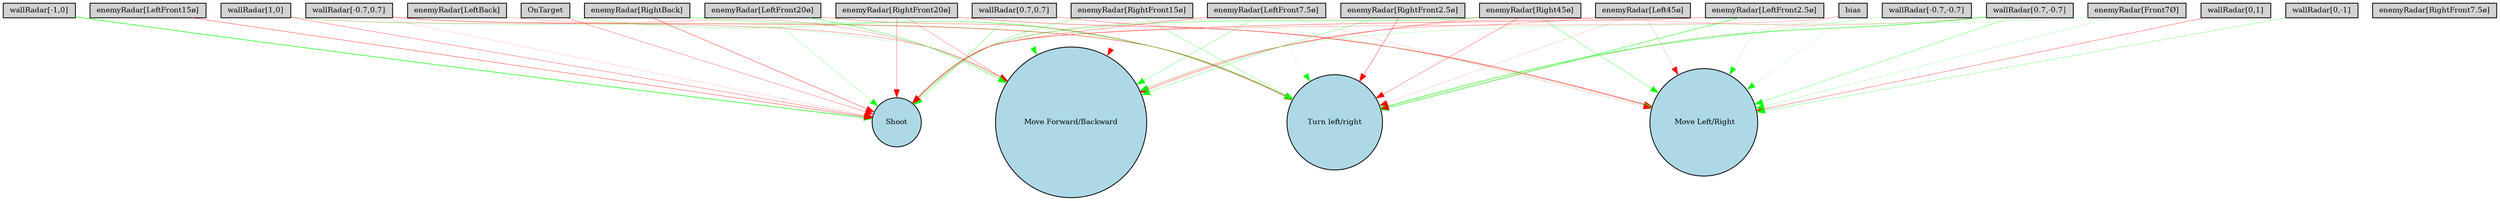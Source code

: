 digraph {
	node [fontsize=9 height=0.2 shape=circle width=0.2]
	"wallRadar[1,0]" [fillcolor=lightgray shape=box style=filled]
	"wallRadar[0,1]" [fillcolor=lightgray shape=box style=filled]
	"wallRadar[-1,0]" [fillcolor=lightgray shape=box style=filled]
	"wallRadar[0,-1]" [fillcolor=lightgray shape=box style=filled]
	"wallRadar[0.7,0.7]" [fillcolor=lightgray shape=box style=filled]
	"wallRadar[-0.7,0.7]" [fillcolor=lightgray shape=box style=filled]
	"wallRadar[-0.7,-0.7]" [fillcolor=lightgray shape=box style=filled]
	"wallRadar[0.7,-0.7]" [fillcolor=lightgray shape=box style=filled]
	"enemyRadar[RightBack]" [fillcolor=lightgray shape=box style=filled]
	"enemyRadar[LeftBack]" [fillcolor=lightgray shape=box style=filled]
	"enemyRadar[Right45ø]" [fillcolor=lightgray shape=box style=filled]
	"enemyRadar[Left45ø]" [fillcolor=lightgray shape=box style=filled]
	"enemyRadar[RightFront20ø]" [fillcolor=lightgray shape=box style=filled]
	"enemyRadar[LeftFront20ø]" [fillcolor=lightgray shape=box style=filled]
	"enemyRadar[RightFront15ø]" [fillcolor=lightgray shape=box style=filled]
	"enemyRadar[LeftFront15ø]" [fillcolor=lightgray shape=box style=filled]
	"enemyRadar[RightFront7.5ø]" [fillcolor=lightgray shape=box style=filled]
	"enemyRadar[LeftFront7.5ø]" [fillcolor=lightgray shape=box style=filled]
	"enemyRadar[RightFront2.5ø]" [fillcolor=lightgray shape=box style=filled]
	"enemyRadar[LeftFront2.5ø]" [fillcolor=lightgray shape=box style=filled]
	"enemyRadar[Front7Ø]" [fillcolor=lightgray shape=box style=filled]
	OnTarget [fillcolor=lightgray shape=box style=filled]
	bias [fillcolor=lightgray shape=box style=filled]
	Shoot [fillcolor=lightblue style=filled]
	"Move Forward/Backward" [fillcolor=lightblue style=filled]
	" Move Left/Right" [fillcolor=lightblue style=filled]
	"Turn left/right" [fillcolor=lightblue style=filled]
	"enemyRadar[LeftFront2.5ø]" -> Shoot [color=red penwidth=0.3624776397133017 style=solid]
	"enemyRadar[RightBack]" -> "Move Forward/Backward" [color=green penwidth=0.14354480431705396 style=solid]
	OnTarget -> "Turn left/right" [color=green penwidth=0.25882506203583255 style=solid]
	"wallRadar[-0.7,-0.7]" -> "Turn left/right" [color=green penwidth=0.18791216455826476 style=solid]
	"enemyRadar[RightBack]" -> Shoot [color=red penwidth=0.3815473858623364 style=solid]
	"enemyRadar[RightFront20ø]" -> " Move Left/Right" [color=red penwidth=0.3582686215207669 style=solid]
	"wallRadar[0.7,-0.7]" -> " Move Left/Right" [color=green penwidth=0.2996595372225433 style=solid]
	bias -> "Turn left/right" [color=red penwidth=0.1185202918315017 style=solid]
	"enemyRadar[Right45ø]" -> " Move Left/Right" [color=green penwidth=0.31944832379303595 style=solid]
	"wallRadar[-0.7,0.7]" -> "Turn left/right" [color=red penwidth=0.3953770063690847 style=solid]
	OnTarget -> Shoot [color=red penwidth=0.280320739732558 style=solid]
	"wallRadar[-0.7,0.7]" -> Shoot [color=red penwidth=0.1252956381372995 style=solid]
	"enemyRadar[LeftFront7.5ø]" -> "Move Forward/Backward" [color=green penwidth=0.26776244706989627 style=solid]
	"enemyRadar[RightFront20ø]" -> "Move Forward/Backward" [color=red penwidth=0.25604921265775094 style=solid]
	"enemyRadar[Left45ø]" -> Shoot [color=red penwidth=0.14138241065800874 style=solid]
	"enemyRadar[Left45ø]" -> "Turn left/right" [color=red penwidth=0.12404470011348634 style=solid]
	"enemyRadar[RightFront15ø]" -> Shoot [color=green penwidth=0.28540789202879474 style=solid]
	"enemyRadar[Right45ø]" -> "Turn left/right" [color=red penwidth=0.29708318720256 style=solid]
	"enemyRadar[Right45ø]" -> Shoot [color=green penwidth=0.39045304360368494 style=solid]
	"enemyRadar[LeftBack]" -> "Move Forward/Backward" [color=red penwidth=0.22952263803991405 style=solid]
	"enemyRadar[LeftFront7.5ø]" -> Shoot [color=red penwidth=0.30442280817731393 style=solid]
	"enemyRadar[RightFront20ø]" -> Shoot [color=red penwidth=0.29563841836220905 style=solid]
	"wallRadar[0,-1]" -> " Move Left/Right" [color=green penwidth=0.27856660452170984 style=solid]
	"enemyRadar[Left45ø]" -> " Move Left/Right" [color=red penwidth=0.16351234378018842 style=solid]
	"wallRadar[0.7,0.7]" -> "Move Forward/Backward" [color=green penwidth=0.19171621634257482 style=solid]
	"wallRadar[0.7,0.7]" -> Shoot [color=green penwidth=0.30086718052884925 style=solid]
	"wallRadar[-1,0]" -> Shoot [color=green penwidth=0.6831202416263448 style=solid]
	"enemyRadar[Front7Ø]" -> "Move Forward/Backward" [color=green penwidth=0.16519861486746074 style=solid]
	"enemyRadar[LeftFront2.5ø]" -> "Turn left/right" [color=green penwidth=0.5183392401054567 style=solid]
	"enemyRadar[RightFront2.5ø]" -> "Turn left/right" [color=red penwidth=0.3557583219041388 style=solid]
	"wallRadar[0.7,0.7]" -> " Move Left/Right" [color=red penwidth=0.3253968191349751 style=solid]
	"enemyRadar[LeftFront7.5ø]" -> "Turn left/right" [color=green penwidth=0.10438124719377917 style=solid]
	"enemyRadar[LeftFront20ø]" -> "Move Forward/Backward" [color=green penwidth=0.4175251771200824 style=solid]
	"wallRadar[0.7,-0.7]" -> "Turn left/right" [color=green penwidth=0.5906956784383168 style=solid]
	"enemyRadar[Left45ø]" -> "Move Forward/Backward" [color=red penwidth=0.23726591648199083 style=solid]
	"enemyRadar[LeftFront7.5ø]" -> " Move Left/Right" [color=red penwidth=0.11032017407140539 style=solid]
	"enemyRadar[RightFront15ø]" -> "Turn left/right" [color=green penwidth=0.2655965503893612 style=solid]
	"enemyRadar[LeftFront15ø]" -> Shoot [color=red penwidth=0.3863504114959252 style=solid]
	"enemyRadar[RightBack]" -> "Turn left/right" [color=green penwidth=0.3119400957789833 style=solid]
	bias -> Shoot [color=red penwidth=0.2163481219997353 style=solid]
	bias -> " Move Left/Right" [color=green penwidth=0.10719874110281499 style=solid]
	"enemyRadar[RightFront2.5ø]" -> "Move Forward/Backward" [color=green penwidth=0.29496143846841805 style=solid]
	"enemyRadar[LeftFront20ø]" -> "Turn left/right" [color=red penwidth=0.31007500665285914 style=solid]
	"wallRadar[1,0]" -> Shoot [color=red penwidth=0.32419477109910255 style=solid]
	"wallRadar[0.7,-0.7]" -> "Move Forward/Backward" [color=red penwidth=0.19889545530553118 style=solid]
	"wallRadar[0,1]" -> " Move Left/Right" [color=red penwidth=0.3401021521873938 style=solid]
	"enemyRadar[LeftFront20ø]" -> Shoot [color=green penwidth=0.20342724988610728 style=solid]
	"enemyRadar[Front7Ø]" -> " Move Left/Right" [color=green penwidth=0.1841391640806238 style=solid]
	"wallRadar[1,0]" -> "Turn left/right" [color=green penwidth=0.23494538479970345 style=solid]
	"wallRadar[-0.7,0.7]" -> "Move Forward/Backward" [color=red penwidth=0.10907242711343064 style=solid]
	"enemyRadar[Right45ø]" -> "Move Forward/Backward" [color=red penwidth=0.2507295027924993 style=solid]
	"wallRadar[1,0]" -> "Move Forward/Backward" [color=red penwidth=0.19796118672206786 style=solid]
	"enemyRadar[RightFront15ø]" -> "Move Forward/Backward" [color=red penwidth=0.10764254852985167 style=solid]
	"enemyRadar[RightFront15ø]" -> " Move Left/Right" [color=green penwidth=0.1338613248709421 style=solid]
	"enemyRadar[LeftFront2.5ø]" -> " Move Left/Right" [color=green penwidth=0.1637013573620008 style=solid]
}

